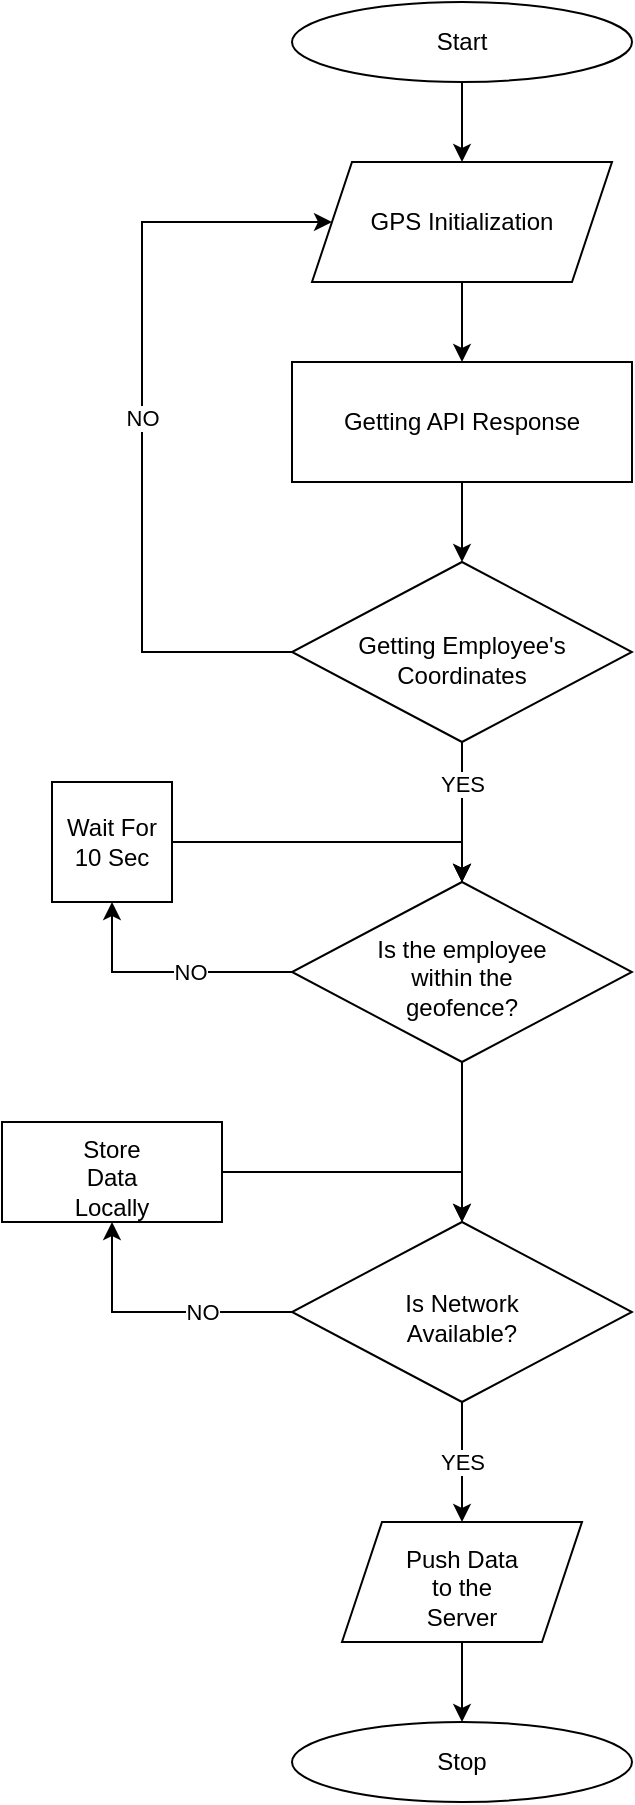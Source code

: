 <mxfile version="24.7.13">
  <diagram id="C5RBs43oDa-KdzZeNtuy" name="Page-1">
    <mxGraphModel dx="1177" dy="650" grid="1" gridSize="10" guides="1" tooltips="1" connect="1" arrows="1" fold="1" page="1" pageScale="1" pageWidth="827" pageHeight="1169" math="0" shadow="0">
      <root>
        <mxCell id="WIyWlLk6GJQsqaUBKTNV-0" />
        <mxCell id="WIyWlLk6GJQsqaUBKTNV-1" parent="WIyWlLk6GJQsqaUBKTNV-0" />
        <mxCell id="4yEzGVLm3s_ddeEHZAAZ-2" value="" style="edgeStyle=orthogonalEdgeStyle;rounded=0;orthogonalLoop=1;jettySize=auto;html=1;" edge="1" parent="WIyWlLk6GJQsqaUBKTNV-1" source="4yEzGVLm3s_ddeEHZAAZ-0" target="4yEzGVLm3s_ddeEHZAAZ-1">
          <mxGeometry relative="1" as="geometry" />
        </mxCell>
        <object label="Start" id="4yEzGVLm3s_ddeEHZAAZ-0">
          <mxCell style="ellipse;whiteSpace=wrap;html=1;" vertex="1" parent="WIyWlLk6GJQsqaUBKTNV-1">
            <mxGeometry x="165" y="10" width="170" height="40" as="geometry" />
          </mxCell>
        </object>
        <mxCell id="4yEzGVLm3s_ddeEHZAAZ-5" value="" style="edgeStyle=orthogonalEdgeStyle;rounded=0;orthogonalLoop=1;jettySize=auto;html=1;" edge="1" parent="WIyWlLk6GJQsqaUBKTNV-1" source="4yEzGVLm3s_ddeEHZAAZ-1" target="4yEzGVLm3s_ddeEHZAAZ-4">
          <mxGeometry relative="1" as="geometry" />
        </mxCell>
        <mxCell id="4yEzGVLm3s_ddeEHZAAZ-1" value="GPS Initialization" style="shape=parallelogram;perimeter=parallelogramPerimeter;whiteSpace=wrap;html=1;fixedSize=1;" vertex="1" parent="WIyWlLk6GJQsqaUBKTNV-1">
          <mxGeometry x="175" y="90" width="150" height="60" as="geometry" />
        </mxCell>
        <mxCell id="4yEzGVLm3s_ddeEHZAAZ-7" value="" style="edgeStyle=orthogonalEdgeStyle;rounded=0;orthogonalLoop=1;jettySize=auto;html=1;" edge="1" parent="WIyWlLk6GJQsqaUBKTNV-1" source="4yEzGVLm3s_ddeEHZAAZ-4" target="4yEzGVLm3s_ddeEHZAAZ-6">
          <mxGeometry relative="1" as="geometry" />
        </mxCell>
        <mxCell id="4yEzGVLm3s_ddeEHZAAZ-4" value="Getting API Response" style="whiteSpace=wrap;html=1;" vertex="1" parent="WIyWlLk6GJQsqaUBKTNV-1">
          <mxGeometry x="165" y="190" width="170" height="60" as="geometry" />
        </mxCell>
        <mxCell id="4yEzGVLm3s_ddeEHZAAZ-16" value="" style="edgeStyle=orthogonalEdgeStyle;rounded=0;orthogonalLoop=1;jettySize=auto;html=1;" edge="1" parent="WIyWlLk6GJQsqaUBKTNV-1" source="4yEzGVLm3s_ddeEHZAAZ-6" target="4yEzGVLm3s_ddeEHZAAZ-15">
          <mxGeometry relative="1" as="geometry" />
        </mxCell>
        <mxCell id="4yEzGVLm3s_ddeEHZAAZ-17" value="YES" style="edgeStyle=orthogonalEdgeStyle;rounded=0;orthogonalLoop=1;jettySize=auto;html=1;" edge="1" parent="WIyWlLk6GJQsqaUBKTNV-1" source="4yEzGVLm3s_ddeEHZAAZ-6" target="4yEzGVLm3s_ddeEHZAAZ-15">
          <mxGeometry x="-0.4" relative="1" as="geometry">
            <mxPoint as="offset" />
          </mxGeometry>
        </mxCell>
        <mxCell id="4yEzGVLm3s_ddeEHZAAZ-6" value="Getting Employee&#39;s Coordinates" style="rhombus;whiteSpace=wrap;html=1;spacingTop=7;" vertex="1" parent="WIyWlLk6GJQsqaUBKTNV-1">
          <mxGeometry x="165" y="290" width="170" height="90" as="geometry" />
        </mxCell>
        <mxCell id="4yEzGVLm3s_ddeEHZAAZ-9" value="NO" style="edgeStyle=none;orthogonalLoop=1;jettySize=auto;html=1;rounded=0;entryX=0;entryY=0.5;entryDx=0;entryDy=0;exitX=0;exitY=0.5;exitDx=0;exitDy=0;" edge="1" parent="WIyWlLk6GJQsqaUBKTNV-1" source="4yEzGVLm3s_ddeEHZAAZ-6" target="4yEzGVLm3s_ddeEHZAAZ-1">
          <mxGeometry width="100" relative="1" as="geometry">
            <mxPoint x="190" y="330" as="sourcePoint" />
            <mxPoint x="90" y="120" as="targetPoint" />
            <Array as="points">
              <mxPoint x="90" y="335" />
              <mxPoint x="90" y="120" />
            </Array>
          </mxGeometry>
        </mxCell>
        <mxCell id="4yEzGVLm3s_ddeEHZAAZ-20" value="NO" style="edgeStyle=orthogonalEdgeStyle;rounded=0;orthogonalLoop=1;jettySize=auto;html=1;exitX=0;exitY=0.5;exitDx=0;exitDy=0;entryX=0.5;entryY=1;entryDx=0;entryDy=0;" edge="1" parent="WIyWlLk6GJQsqaUBKTNV-1" source="4yEzGVLm3s_ddeEHZAAZ-15" target="4yEzGVLm3s_ddeEHZAAZ-19">
          <mxGeometry x="-0.188" relative="1" as="geometry">
            <mxPoint as="offset" />
          </mxGeometry>
        </mxCell>
        <mxCell id="4yEzGVLm3s_ddeEHZAAZ-29" value="" style="edgeStyle=orthogonalEdgeStyle;rounded=0;orthogonalLoop=1;jettySize=auto;html=1;" edge="1" parent="WIyWlLk6GJQsqaUBKTNV-1" source="4yEzGVLm3s_ddeEHZAAZ-15" target="4yEzGVLm3s_ddeEHZAAZ-28">
          <mxGeometry relative="1" as="geometry" />
        </mxCell>
        <mxCell id="4yEzGVLm3s_ddeEHZAAZ-15" value="&lt;div style=&quot;&quot;&gt;&lt;span style=&quot;background-color: initial;&quot;&gt;Is the employee within the geofence?&lt;/span&gt;&lt;/div&gt;" style="rhombus;whiteSpace=wrap;html=1;align=center;spacingLeft=30;spacingRight=30;spacingTop=5;" vertex="1" parent="WIyWlLk6GJQsqaUBKTNV-1">
          <mxGeometry x="165" y="450" width="170" height="90" as="geometry" />
        </mxCell>
        <mxCell id="4yEzGVLm3s_ddeEHZAAZ-22" style="edgeStyle=orthogonalEdgeStyle;rounded=0;orthogonalLoop=1;jettySize=auto;html=1;entryX=0.5;entryY=0;entryDx=0;entryDy=0;" edge="1" parent="WIyWlLk6GJQsqaUBKTNV-1" source="4yEzGVLm3s_ddeEHZAAZ-19" target="4yEzGVLm3s_ddeEHZAAZ-15">
          <mxGeometry relative="1" as="geometry">
            <Array as="points">
              <mxPoint x="250" y="430" />
            </Array>
          </mxGeometry>
        </mxCell>
        <mxCell id="4yEzGVLm3s_ddeEHZAAZ-19" value="Wait For 10 Sec" style="whiteSpace=wrap;html=1;aspect=fixed;" vertex="1" parent="WIyWlLk6GJQsqaUBKTNV-1">
          <mxGeometry x="45" y="400" width="60" height="60" as="geometry" />
        </mxCell>
        <mxCell id="4yEzGVLm3s_ddeEHZAAZ-40" value="YES" style="edgeStyle=orthogonalEdgeStyle;rounded=0;orthogonalLoop=1;jettySize=auto;html=1;" edge="1" parent="WIyWlLk6GJQsqaUBKTNV-1" source="4yEzGVLm3s_ddeEHZAAZ-28" target="4yEzGVLm3s_ddeEHZAAZ-39">
          <mxGeometry relative="1" as="geometry" />
        </mxCell>
        <mxCell id="4yEzGVLm3s_ddeEHZAAZ-28" value="Is Network Available?" style="rhombus;whiteSpace=wrap;html=1;align=center;spacingLeft=30;spacingRight=30;spacingTop=5;" vertex="1" parent="WIyWlLk6GJQsqaUBKTNV-1">
          <mxGeometry x="165" y="620" width="170" height="90" as="geometry" />
        </mxCell>
        <mxCell id="4yEzGVLm3s_ddeEHZAAZ-35" value="NO" style="edgeStyle=orthogonalEdgeStyle;rounded=0;orthogonalLoop=1;jettySize=auto;html=1;exitX=0;exitY=0.5;exitDx=0;exitDy=0;entryX=0.5;entryY=1;entryDx=0;entryDy=0;" edge="1" parent="WIyWlLk6GJQsqaUBKTNV-1" source="4yEzGVLm3s_ddeEHZAAZ-28" target="4yEzGVLm3s_ddeEHZAAZ-31">
          <mxGeometry x="-0.333" relative="1" as="geometry">
            <mxPoint as="offset" />
          </mxGeometry>
        </mxCell>
        <mxCell id="4yEzGVLm3s_ddeEHZAAZ-36" style="edgeStyle=orthogonalEdgeStyle;rounded=0;orthogonalLoop=1;jettySize=auto;html=1;entryX=0.5;entryY=0;entryDx=0;entryDy=0;" edge="1" parent="WIyWlLk6GJQsqaUBKTNV-1" source="4yEzGVLm3s_ddeEHZAAZ-31" target="4yEzGVLm3s_ddeEHZAAZ-28">
          <mxGeometry relative="1" as="geometry" />
        </mxCell>
        <mxCell id="4yEzGVLm3s_ddeEHZAAZ-31" value="Store Data Locally" style="whiteSpace=wrap;html=1;spacingLeft=30;spacingRight=30;spacingTop=5;" vertex="1" parent="WIyWlLk6GJQsqaUBKTNV-1">
          <mxGeometry x="20" y="570" width="110" height="50" as="geometry" />
        </mxCell>
        <mxCell id="4yEzGVLm3s_ddeEHZAAZ-42" value="" style="edgeStyle=orthogonalEdgeStyle;rounded=0;orthogonalLoop=1;jettySize=auto;html=1;entryX=0.5;entryY=0;entryDx=0;entryDy=0;" edge="1" parent="WIyWlLk6GJQsqaUBKTNV-1" source="4yEzGVLm3s_ddeEHZAAZ-39" target="4yEzGVLm3s_ddeEHZAAZ-43">
          <mxGeometry relative="1" as="geometry">
            <mxPoint x="250" y="935" as="targetPoint" />
          </mxGeometry>
        </mxCell>
        <mxCell id="4yEzGVLm3s_ddeEHZAAZ-39" value="Push Data to the Server" style="shape=parallelogram;perimeter=parallelogramPerimeter;whiteSpace=wrap;html=1;fixedSize=1;spacingLeft=30;spacingRight=30;spacingTop=5;" vertex="1" parent="WIyWlLk6GJQsqaUBKTNV-1">
          <mxGeometry x="190" y="770" width="120" height="60" as="geometry" />
        </mxCell>
        <object label="Stop" id="4yEzGVLm3s_ddeEHZAAZ-43">
          <mxCell style="ellipse;whiteSpace=wrap;html=1;" vertex="1" parent="WIyWlLk6GJQsqaUBKTNV-1">
            <mxGeometry x="165" y="870" width="170" height="40" as="geometry" />
          </mxCell>
        </object>
      </root>
    </mxGraphModel>
  </diagram>
</mxfile>
